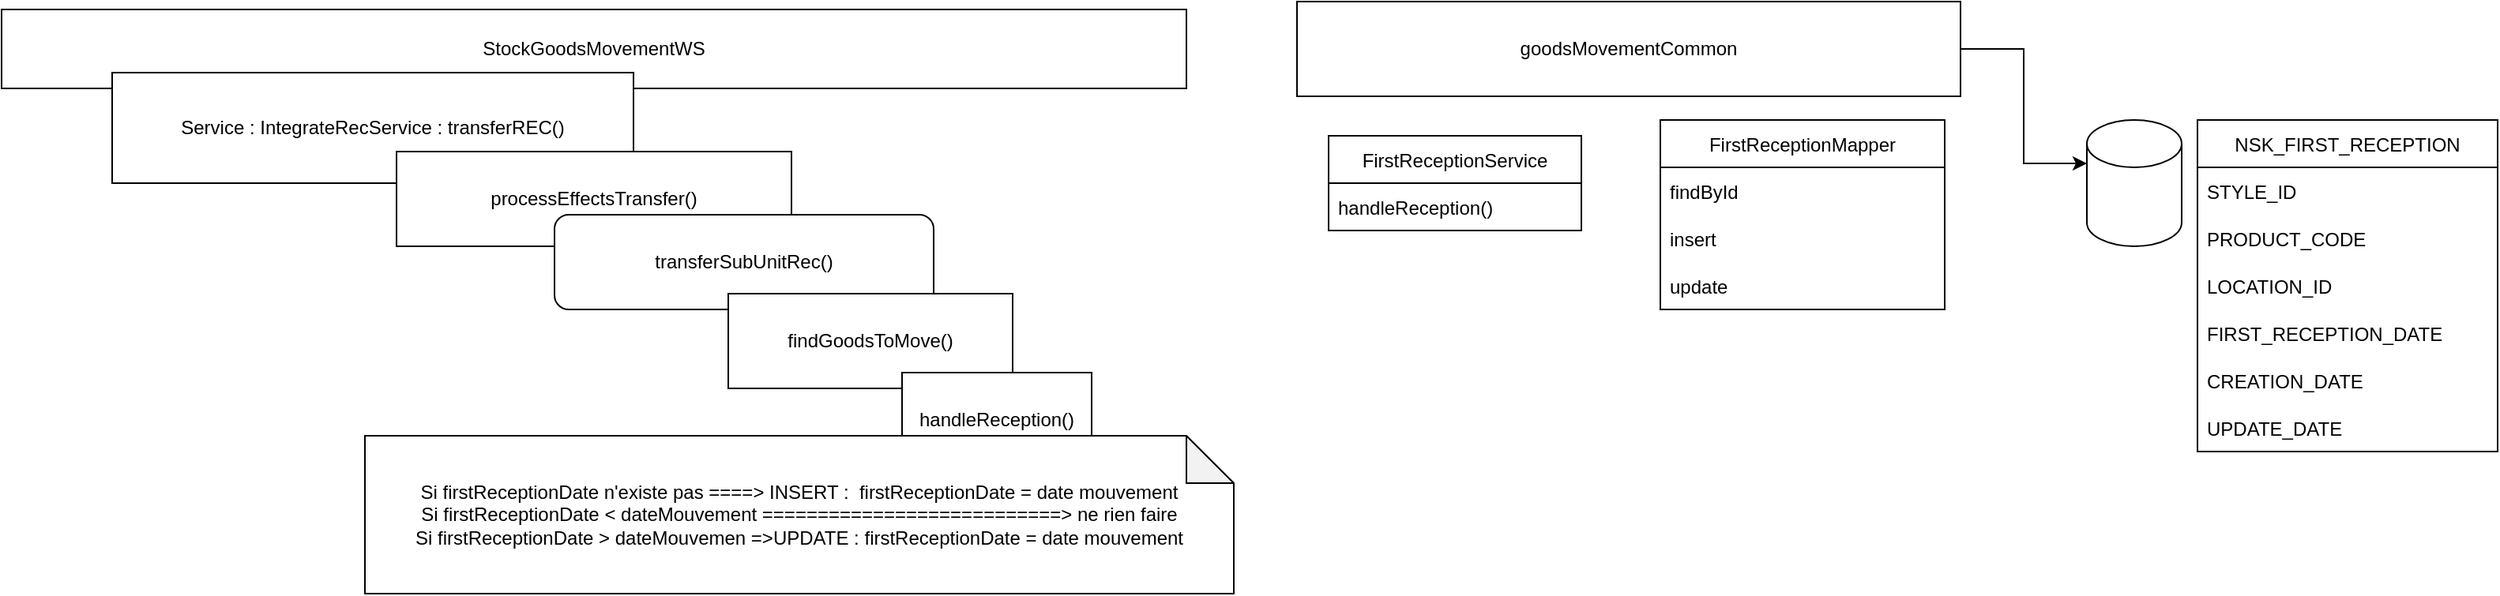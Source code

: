 <mxfile version="20.0.4" type="github">
  <diagram id="YuKm9scpQru0ue3yQhqG" name="US2113">
    <mxGraphModel dx="1662" dy="762" grid="1" gridSize="10" guides="1" tooltips="1" connect="1" arrows="1" fold="1" page="1" pageScale="1" pageWidth="827" pageHeight="1169" math="0" shadow="0">
      <root>
        <mxCell id="0" />
        <mxCell id="1" parent="0" />
        <mxCell id="0VJbSI8L1WGAqxYXu6Ws-1" value="StockGoodsMovementWS" style="rounded=0;whiteSpace=wrap;html=1;direction=west;" vertex="1" parent="1">
          <mxGeometry x="30" y="180" width="750" height="50" as="geometry" />
        </mxCell>
        <mxCell id="0VJbSI8L1WGAqxYXu6Ws-2" value="Service : IntegrateRecService : transferREC()" style="rounded=0;whiteSpace=wrap;html=1;" vertex="1" parent="1">
          <mxGeometry x="100" y="220" width="330" height="70" as="geometry" />
        </mxCell>
        <mxCell id="0VJbSI8L1WGAqxYXu6Ws-3" value="processEffectsTransfer()" style="rounded=0;whiteSpace=wrap;html=1;" vertex="1" parent="1">
          <mxGeometry x="280" y="270" width="250" height="60" as="geometry" />
        </mxCell>
        <mxCell id="0VJbSI8L1WGAqxYXu6Ws-4" value="transferSubUnitRec()" style="rounded=1;whiteSpace=wrap;html=1;" vertex="1" parent="1">
          <mxGeometry x="380" y="310" width="240" height="60" as="geometry" />
        </mxCell>
        <mxCell id="0VJbSI8L1WGAqxYXu6Ws-5" value="findGoodsToMove()" style="rounded=0;whiteSpace=wrap;html=1;" vertex="1" parent="1">
          <mxGeometry x="490" y="360" width="180" height="60" as="geometry" />
        </mxCell>
        <mxCell id="0VJbSI8L1WGAqxYXu6Ws-6" value="handleReception()" style="rounded=0;whiteSpace=wrap;html=1;" vertex="1" parent="1">
          <mxGeometry x="600" y="410" width="120" height="60" as="geometry" />
        </mxCell>
        <mxCell id="0VJbSI8L1WGAqxYXu6Ws-11" style="edgeStyle=orthogonalEdgeStyle;rounded=0;orthogonalLoop=1;jettySize=auto;html=1;exitX=1;exitY=0.5;exitDx=0;exitDy=0;entryX=0;entryY=0;entryDx=0;entryDy=27.5;entryPerimeter=0;" edge="1" parent="1" source="0VJbSI8L1WGAqxYXu6Ws-7" target="0VJbSI8L1WGAqxYXu6Ws-10">
          <mxGeometry relative="1" as="geometry" />
        </mxCell>
        <mxCell id="0VJbSI8L1WGAqxYXu6Ws-7" value="goodsMovementCommon" style="rounded=0;whiteSpace=wrap;html=1;" vertex="1" parent="1">
          <mxGeometry x="850" y="175" width="420" height="60" as="geometry" />
        </mxCell>
        <mxCell id="0VJbSI8L1WGAqxYXu6Ws-10" value="" style="shape=cylinder3;whiteSpace=wrap;html=1;boundedLbl=1;backgroundOutline=1;size=15;" vertex="1" parent="1">
          <mxGeometry x="1350" y="250" width="60" height="80" as="geometry" />
        </mxCell>
        <mxCell id="0VJbSI8L1WGAqxYXu6Ws-13" value="NSK_FIRST_RECEPTION" style="swimlane;fontStyle=0;childLayout=stackLayout;horizontal=1;startSize=30;horizontalStack=0;resizeParent=1;resizeParentMax=0;resizeLast=0;collapsible=1;marginBottom=0;" vertex="1" parent="1">
          <mxGeometry x="1420" y="250" width="190" height="210" as="geometry" />
        </mxCell>
        <mxCell id="0VJbSI8L1WGAqxYXu6Ws-14" value="STYLE_ID" style="text;strokeColor=none;fillColor=none;align=left;verticalAlign=middle;spacingLeft=4;spacingRight=4;overflow=hidden;points=[[0,0.5],[1,0.5]];portConstraint=eastwest;rotatable=0;" vertex="1" parent="0VJbSI8L1WGAqxYXu6Ws-13">
          <mxGeometry y="30" width="190" height="30" as="geometry" />
        </mxCell>
        <mxCell id="0VJbSI8L1WGAqxYXu6Ws-15" value="PRODUCT_CODE" style="text;strokeColor=none;fillColor=none;align=left;verticalAlign=middle;spacingLeft=4;spacingRight=4;overflow=hidden;points=[[0,0.5],[1,0.5]];portConstraint=eastwest;rotatable=0;" vertex="1" parent="0VJbSI8L1WGAqxYXu6Ws-13">
          <mxGeometry y="60" width="190" height="30" as="geometry" />
        </mxCell>
        <mxCell id="0VJbSI8L1WGAqxYXu6Ws-16" value="LOCATION_ID" style="text;strokeColor=none;fillColor=none;align=left;verticalAlign=middle;spacingLeft=4;spacingRight=4;overflow=hidden;points=[[0,0.5],[1,0.5]];portConstraint=eastwest;rotatable=0;" vertex="1" parent="0VJbSI8L1WGAqxYXu6Ws-13">
          <mxGeometry y="90" width="190" height="30" as="geometry" />
        </mxCell>
        <mxCell id="0VJbSI8L1WGAqxYXu6Ws-17" value="FIRST_RECEPTION_DATE" style="text;strokeColor=none;fillColor=none;align=left;verticalAlign=middle;spacingLeft=4;spacingRight=4;overflow=hidden;points=[[0,0.5],[1,0.5]];portConstraint=eastwest;rotatable=0;" vertex="1" parent="0VJbSI8L1WGAqxYXu6Ws-13">
          <mxGeometry y="120" width="190" height="30" as="geometry" />
        </mxCell>
        <mxCell id="0VJbSI8L1WGAqxYXu6Ws-18" value="CREATION_DATE" style="text;strokeColor=none;fillColor=none;align=left;verticalAlign=middle;spacingLeft=4;spacingRight=4;overflow=hidden;points=[[0,0.5],[1,0.5]];portConstraint=eastwest;rotatable=0;" vertex="1" parent="0VJbSI8L1WGAqxYXu6Ws-13">
          <mxGeometry y="150" width="190" height="30" as="geometry" />
        </mxCell>
        <mxCell id="0VJbSI8L1WGAqxYXu6Ws-19" value="UPDATE_DATE" style="text;strokeColor=none;fillColor=none;align=left;verticalAlign=middle;spacingLeft=4;spacingRight=4;overflow=hidden;points=[[0,0.5],[1,0.5]];portConstraint=eastwest;rotatable=0;" vertex="1" parent="0VJbSI8L1WGAqxYXu6Ws-13">
          <mxGeometry y="180" width="190" height="30" as="geometry" />
        </mxCell>
        <mxCell id="0VJbSI8L1WGAqxYXu6Ws-20" value="Si firstReceptionDate n&#39;existe pas ====&amp;gt; INSERT :&amp;nbsp; firstReceptionDate = date mouvement&lt;br&gt;Si firstReceptionDate &amp;lt; dateMouvement ===========================&amp;gt; ne rien faire&lt;br&gt;Si firstReceptionDate &amp;gt; dateMouvemen =&amp;gt;UPDATE : firstReceptionDate = date mouvement" style="shape=note;whiteSpace=wrap;html=1;backgroundOutline=1;darkOpacity=0.05;" vertex="1" parent="1">
          <mxGeometry x="260" y="450" width="550" height="100" as="geometry" />
        </mxCell>
        <mxCell id="0VJbSI8L1WGAqxYXu6Ws-22" value="FirstReceptionMapper" style="swimlane;fontStyle=0;childLayout=stackLayout;horizontal=1;startSize=30;horizontalStack=0;resizeParent=1;resizeParentMax=0;resizeLast=0;collapsible=1;marginBottom=0;" vertex="1" parent="1">
          <mxGeometry x="1080" y="250" width="180" height="120" as="geometry" />
        </mxCell>
        <mxCell id="0VJbSI8L1WGAqxYXu6Ws-23" value="findById" style="text;strokeColor=none;fillColor=none;align=left;verticalAlign=middle;spacingLeft=4;spacingRight=4;overflow=hidden;points=[[0,0.5],[1,0.5]];portConstraint=eastwest;rotatable=0;" vertex="1" parent="0VJbSI8L1WGAqxYXu6Ws-22">
          <mxGeometry y="30" width="180" height="30" as="geometry" />
        </mxCell>
        <mxCell id="0VJbSI8L1WGAqxYXu6Ws-24" value="insert" style="text;strokeColor=none;fillColor=none;align=left;verticalAlign=middle;spacingLeft=4;spacingRight=4;overflow=hidden;points=[[0,0.5],[1,0.5]];portConstraint=eastwest;rotatable=0;" vertex="1" parent="0VJbSI8L1WGAqxYXu6Ws-22">
          <mxGeometry y="60" width="180" height="30" as="geometry" />
        </mxCell>
        <mxCell id="0VJbSI8L1WGAqxYXu6Ws-25" value="update" style="text;strokeColor=none;fillColor=none;align=left;verticalAlign=middle;spacingLeft=4;spacingRight=4;overflow=hidden;points=[[0,0.5],[1,0.5]];portConstraint=eastwest;rotatable=0;" vertex="1" parent="0VJbSI8L1WGAqxYXu6Ws-22">
          <mxGeometry y="90" width="180" height="30" as="geometry" />
        </mxCell>
        <mxCell id="0VJbSI8L1WGAqxYXu6Ws-29" value="FirstReceptionService" style="swimlane;fontStyle=0;childLayout=stackLayout;horizontal=1;startSize=30;horizontalStack=0;resizeParent=1;resizeParentMax=0;resizeLast=0;collapsible=1;marginBottom=0;" vertex="1" parent="1">
          <mxGeometry x="870" y="260" width="160" height="60" as="geometry" />
        </mxCell>
        <mxCell id="0VJbSI8L1WGAqxYXu6Ws-30" value="handleReception()" style="text;strokeColor=none;fillColor=none;align=left;verticalAlign=middle;spacingLeft=4;spacingRight=4;overflow=hidden;points=[[0,0.5],[1,0.5]];portConstraint=eastwest;rotatable=0;" vertex="1" parent="0VJbSI8L1WGAqxYXu6Ws-29">
          <mxGeometry y="30" width="160" height="30" as="geometry" />
        </mxCell>
      </root>
    </mxGraphModel>
  </diagram>
</mxfile>
